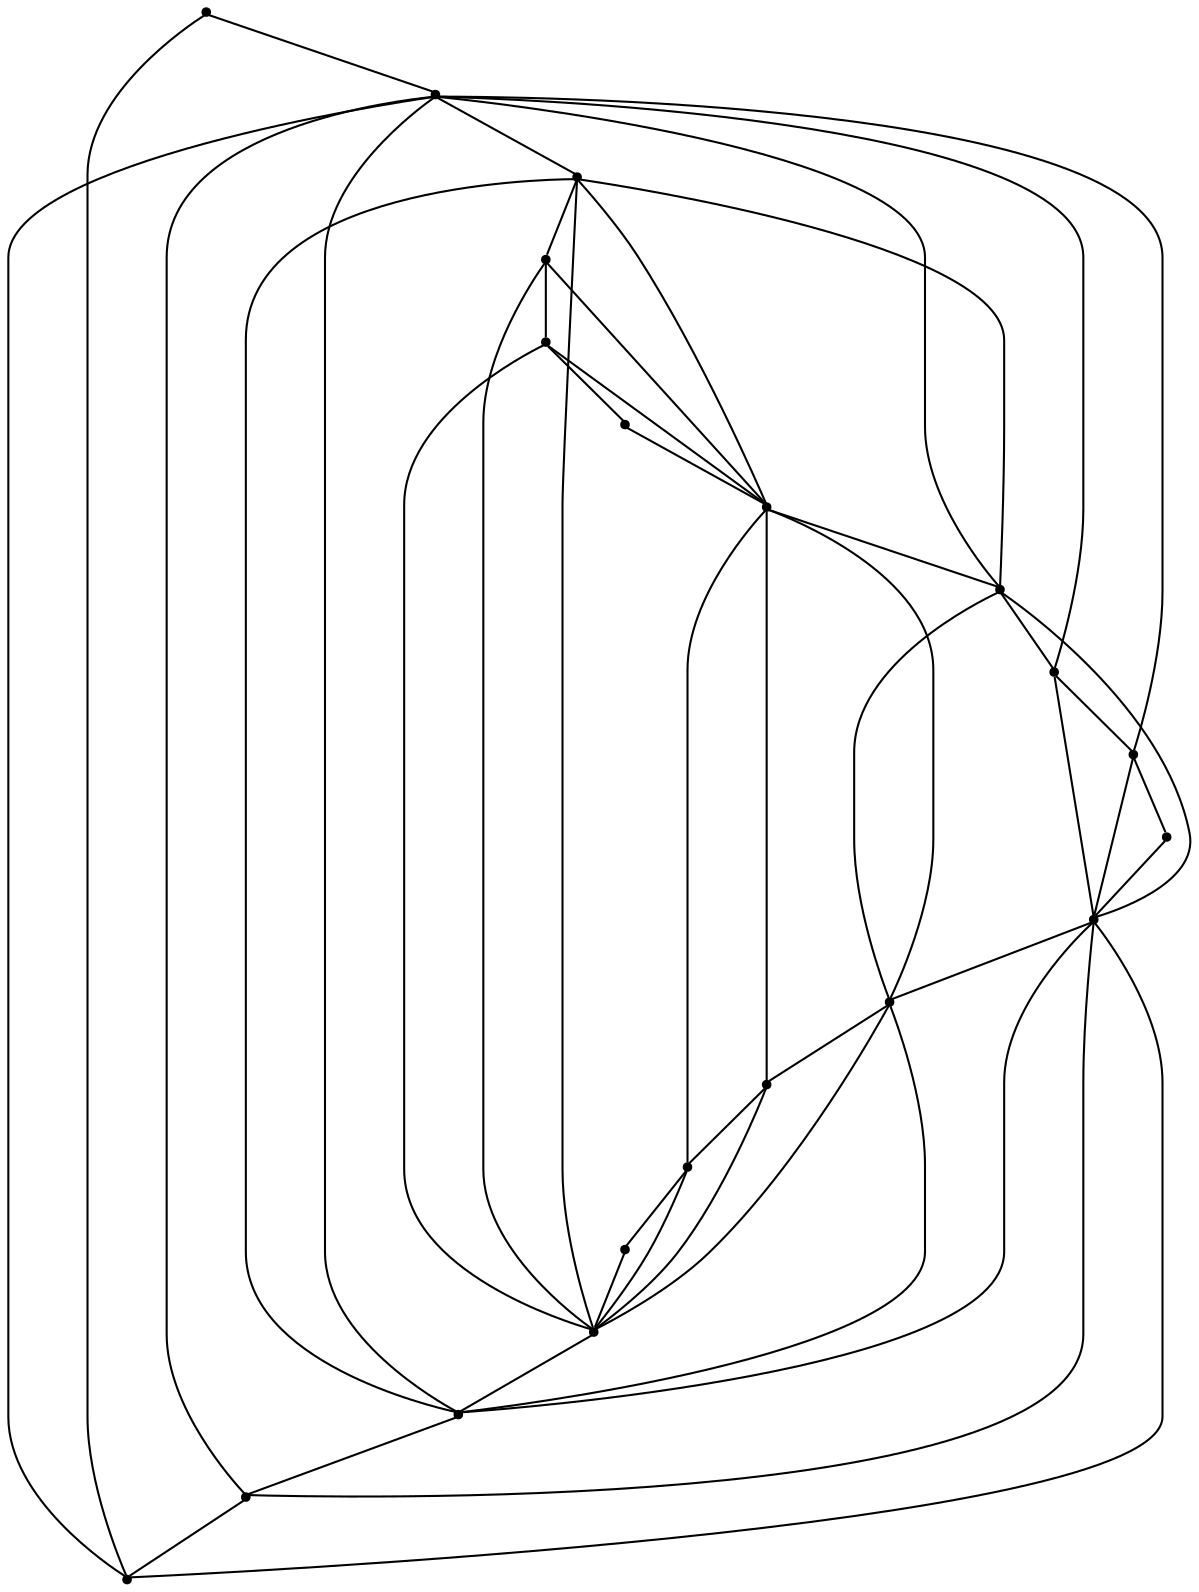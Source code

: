 graph {
  node [shape=point,comment="{\"directed\":false,\"doi\":\"10.1007/978-3-031-49272-3_1\",\"figure\":\"7 (1)\"}"]

  v0 [pos="1568.28422972165,461.0335766140791"]
  v1 [pos="1496.414438033278,676.6380916250223"]
  v2 [pos="1496.414438033278,245.42069188023402"]
  v3 [pos="1388.6098140891372,568.8349240214764"]
  v4 [pos="1334.7073749402316,514.9311742657711"]
  v5 [pos="1442.5121260612077,622.7343498177718"]
  v6 [pos="1442.5121260612077,299.32431446066266"]
  v7 [pos="1388.6098140891377,353.2280642163679"]
  v8 [pos="1334.7073749402318,407.12774436321683"]
  v9 [pos="1280.8040137592693,487.9832895122268"]
  v10 [pos="1280.8040137592695,434.07953975652157"]
  v11 [pos="1226.8996033694152,514.9311742657711"]
  v12 [pos="1226.9006525783072,407.12774436321683"]
  v13 [pos="1119.0918317985986,622.7343498177719"]
  v14 [pos="1065.1894562381106,676.6380916250223"]
  v15 [pos="1172.9941437706686,568.8349240214764"]
  v16 [pos="1172.9941437706686,353.2280642163679"]
  v17 [pos="1119.0918317985986,299.32431446066266"]
  v18 [pos="1065.1894562381106,245.42069188023413"]
  v19 [pos="993.3196804468428,461.0335766140791"]

  v0 -- v1 [id="-1",pos="1568.28422972165,461.0335766140791 1496.414438033278,676.6380916250223 1496.414438033278,676.6380916250223 1496.414438033278,676.6380916250223"]
  v19 -- v18 [id="-2",pos="993.3196804468428,461.0335766140791 1065.1894562381106,245.42069188023413 1065.1894562381106,245.42069188023413 1065.1894562381106,245.42069188023413"]
  v14 -- v19 [id="-3",pos="1065.1894562381106,676.6380916250223 993.3196804468428,461.0335766140791 993.3196804468428,461.0335766140791 993.3196804468428,461.0335766140791"]
  v14 -- v1 [id="-4",pos="1065.1894562381106,676.6380916250223 1496.414438033278,676.6380916250223 1496.414438033278,676.6380916250223 1496.414438033278,676.6380916250223"]
  v14 -- v18 [id="-5",pos="1065.1894562381106,676.6380916250223 1065.1894562381106,245.42069188023413 1065.1894562381106,245.42069188023413 1065.1894562381106,245.42069188023413"]
  v18 -- v7 [id="-6",pos="1065.1894562381106,245.42069188023413 1388.6098140891377,353.2280642163679 1388.6098140891377,353.2280642163679 1388.6098140891377,353.2280642163679"]
  v18 -- v15 [id="-7",pos="1065.1894562381106,245.42069188023413 1172.9941437706686,568.8349240214764 1172.9941437706686,568.8349240214764 1172.9941437706686,568.8349240214764"]
  v18 -- v6 [id="-8",pos="1065.1894562381106,245.42069188023413 1442.5121260612077,299.32431446066266 1442.5121260612077,299.32431446066266 1442.5121260612077,299.32431446066266"]
  v18 -- v17 [id="-9",pos="1065.1894562381106,245.42069188023413 1119.0918317985986,299.32431446066266 1119.0918317985986,299.32431446066266 1119.0918317985986,299.32431446066266"]
  v17 -- v16 [id="-10",pos="1119.0918317985986,299.32431446066266 1172.9941437706686,353.2280642163679 1172.9941437706686,353.2280642163679 1172.9941437706686,353.2280642163679"]
  v16 -- v12 [id="-11",pos="1172.9941437706686,353.2280642163679 1226.9006525783072,407.12774436321683 1226.9006525783072,407.12774436321683 1226.9006525783072,407.12774436321683"]
  v18 -- v2 [id="-12",pos="1065.1894562381106,245.42069188023413 1496.414438033278,245.42069188023402 1496.414438033278,245.42069188023402 1496.414438033278,245.42069188023402"]
  v13 -- v18 [id="-13",pos="1119.0918317985986,622.7343498177719 1065.1894562381106,245.42069188023413 1065.1894562381106,245.42069188023413 1065.1894562381106,245.42069188023413"]
  v13 -- v1 [id="-14",pos="1119.0918317985986,622.7343498177719 1496.414438033278,676.6380916250223 1496.414438033278,676.6380916250223 1496.414438033278,676.6380916250223"]
  v17 -- v8 [id="-15",pos="1119.0918317985986,299.32431446066266 1334.7073749402318,407.12774436321683 1334.7073749402318,407.12774436321683 1334.7073749402318,407.12774436321683"]
  v17 -- v11 [id="-16",pos="1119.0918317985986,299.32431446066266 1226.8996033694152,514.9311742657711 1226.8996033694152,514.9311742657711 1226.8996033694152,514.9311742657711"]
  v17 -- v7 [id="-17",pos="1119.0918317985986,299.32431446066266 1388.6098140891377,353.2280642163679 1388.6098140891377,353.2280642163679 1388.6098140891377,353.2280642163679"]
  v15 -- v1 [id="-18",pos="1172.9941437706686,568.8349240214764 1496.414438033278,676.6380916250223 1496.414438033278,676.6380916250223 1496.414438033278,676.6380916250223"]
  v15 -- v17 [id="-19",pos="1172.9941437706686,568.8349240214764 1119.0918317985986,299.32431446066266 1119.0918317985986,299.32431446066266 1119.0918317985986,299.32431446066266"]
  v15 -- v5 [id="-20",pos="1172.9941437706686,568.8349240214764 1442.5121260612077,622.7343498177718 1442.5121260612077,622.7343498177718 1442.5121260612077,622.7343498177718"]
  v16 -- v11 [id="-21",pos="1172.9941437706686,353.2280642163679 1226.8996033694152,514.9311742657711 1226.8996033694152,514.9311742657711 1226.8996033694152,514.9311742657711"]
  v16 -- v8 [id="-22",pos="1172.9941437706686,353.2280642163679 1334.7073749402318,407.12774436321683 1334.7073749402318,407.12774436321683 1334.7073749402318,407.12774436321683"]
  v11 -- v3 [id="-23",pos="1226.8996033694152,514.9311742657711 1388.6098140891372,568.8349240214764 1388.6098140891372,568.8349240214764 1388.6098140891372,568.8349240214764"]
  v11 -- v5 [id="-24",pos="1226.8996033694152,514.9311742657711 1442.5121260612077,622.7343498177718 1442.5121260612077,622.7343498177718 1442.5121260612077,622.7343498177718"]
  v11 -- v4 [id="-25",pos="1226.8996033694152,514.9311742657711 1334.7073749402316,514.9311742657711 1334.7073749402316,514.9311742657711 1334.7073749402316,514.9311742657711"]
  v11 -- v12 [id="-26",pos="1226.8996033694152,514.9311742657711 1226.9006525783072,407.12774436321683 1226.9006525783072,407.12774436321683 1226.9006525783072,407.12774436321683"]
  v11 -- v15 [id="-27",pos="1226.8996033694152,514.9311742657711 1172.9941437706686,568.8349240214764 1172.9941437706686,568.8349240214764 1172.9941437706686,568.8349240214764"]
  v15 -- v13 [id="-28",pos="1172.9941437706686,568.8349240214764 1119.0918317985986,622.7343498177719 1119.0918317985986,622.7343498177719 1119.0918317985986,622.7343498177719"]
  v13 -- v14 [id="-29",pos="1119.0918317985986,622.7343498177719 1065.1894562381106,676.6380916250223 1065.1894562381106,676.6380916250223 1065.1894562381106,676.6380916250223"]
  v12 -- v8 [id="-30",pos="1226.9006525783072,407.12774436321683 1334.7073749402318,407.12774436321683 1334.7073749402318,407.12774436321683 1334.7073749402318,407.12774436321683"]
  v12 -- v10 [id="-31",pos="1226.9006525783072,407.12774436321683 1280.8040137592695,434.07953975652157 1280.8040137592695,434.07953975652157 1280.8040137592695,434.07953975652157"]
  v9 -- v11 [id="-32",pos="1280.8040137592693,487.9832895122268 1226.8996033694152,514.9311742657711 1226.8996033694152,514.9311742657711 1226.8996033694152,514.9311742657711"]
  v10 -- v8 [id="-33",pos="1280.8040137592695,434.07953975652157 1334.7073749402318,407.12774436321683 1334.7073749402318,407.12774436321683 1334.7073749402318,407.12774436321683"]
  v4 -- v8 [id="-34",pos="1334.7073749402316,514.9311742657711 1334.7073749402318,407.12774436321683 1334.7073749402318,407.12774436321683 1334.7073749402318,407.12774436321683"]
  v4 -- v9 [id="-35",pos="1334.7073749402316,514.9311742657711 1280.8040137592693,487.9832895122268 1280.8040137592693,487.9832895122268 1280.8040137592693,487.9832895122268"]
  v8 -- v3 [id="-36",pos="1334.7073749402318,407.12774436321683 1388.6098140891372,568.8349240214764 1388.6098140891372,568.8349240214764 1388.6098140891372,568.8349240214764"]
  v8 -- v5 [id="-37",pos="1334.7073749402318,407.12774436321683 1442.5121260612077,622.7343498177718 1442.5121260612077,622.7343498177718 1442.5121260612077,622.7343498177718"]
  v8 -- v7 [id="-38",pos="1334.7073749402318,407.12774436321683 1388.6098140891377,353.2280642163679 1388.6098140891377,353.2280642163679 1388.6098140891377,353.2280642163679"]
  v7 -- v6 [id="-39",pos="1388.6098140891377,353.2280642163679 1442.5121260612077,299.32431446066266 1442.5121260612077,299.32431446066266 1442.5121260612077,299.32431446066266"]
  v6 -- v2 [id="-40",pos="1442.5121260612077,299.32431446066266 1496.414438033278,245.42069188023402 1496.414438033278,245.42069188023402 1496.414438033278,245.42069188023402"]
  v7 -- v1 [id="-41",pos="1388.6098140891377,353.2280642163679 1496.414438033278,676.6380916250223 1496.414438033278,676.6380916250223 1496.414438033278,676.6380916250223"]
  v5 -- v7 [id="-42",pos="1442.5121260612077,622.7343498177718 1388.6098140891377,353.2280642163679 1388.6098140891377,353.2280642163679 1388.6098140891377,353.2280642163679"]
  v1 -- v6 [id="-43",pos="1496.414438033278,676.6380916250223 1442.5121260612077,299.32431446066266 1442.5121260612077,299.32431446066266 1442.5121260612077,299.32431446066266"]
  v1 -- v5 [id="-44",pos="1496.414438033278,676.6380916250223 1442.5121260612077,622.7343498177718 1442.5121260612077,622.7343498177718 1442.5121260612077,622.7343498177718"]
  v5 -- v3 [id="-45",pos="1442.5121260612077,622.7343498177718 1388.6098140891372,568.8349240214764 1388.6098140891372,568.8349240214764 1388.6098140891372,568.8349240214764"]
  v3 -- v4 [id="-46",pos="1388.6098140891372,568.8349240214764 1334.7073749402316,514.9311742657711 1334.7073749402316,514.9311742657711 1334.7073749402316,514.9311742657711"]
  v1 -- v2 [id="-47",pos="1496.414438033278,676.6380916250223 1496.414438033278,245.42069188023402 1496.414438033278,245.42069188023402 1496.414438033278,245.42069188023402"]
  v2 -- v0 [id="-48",pos="1496.414438033278,245.42069188023402 1568.28422972165,461.0335766140791 1568.28422972165,461.0335766140791 1568.28422972165,461.0335766140791"]
}